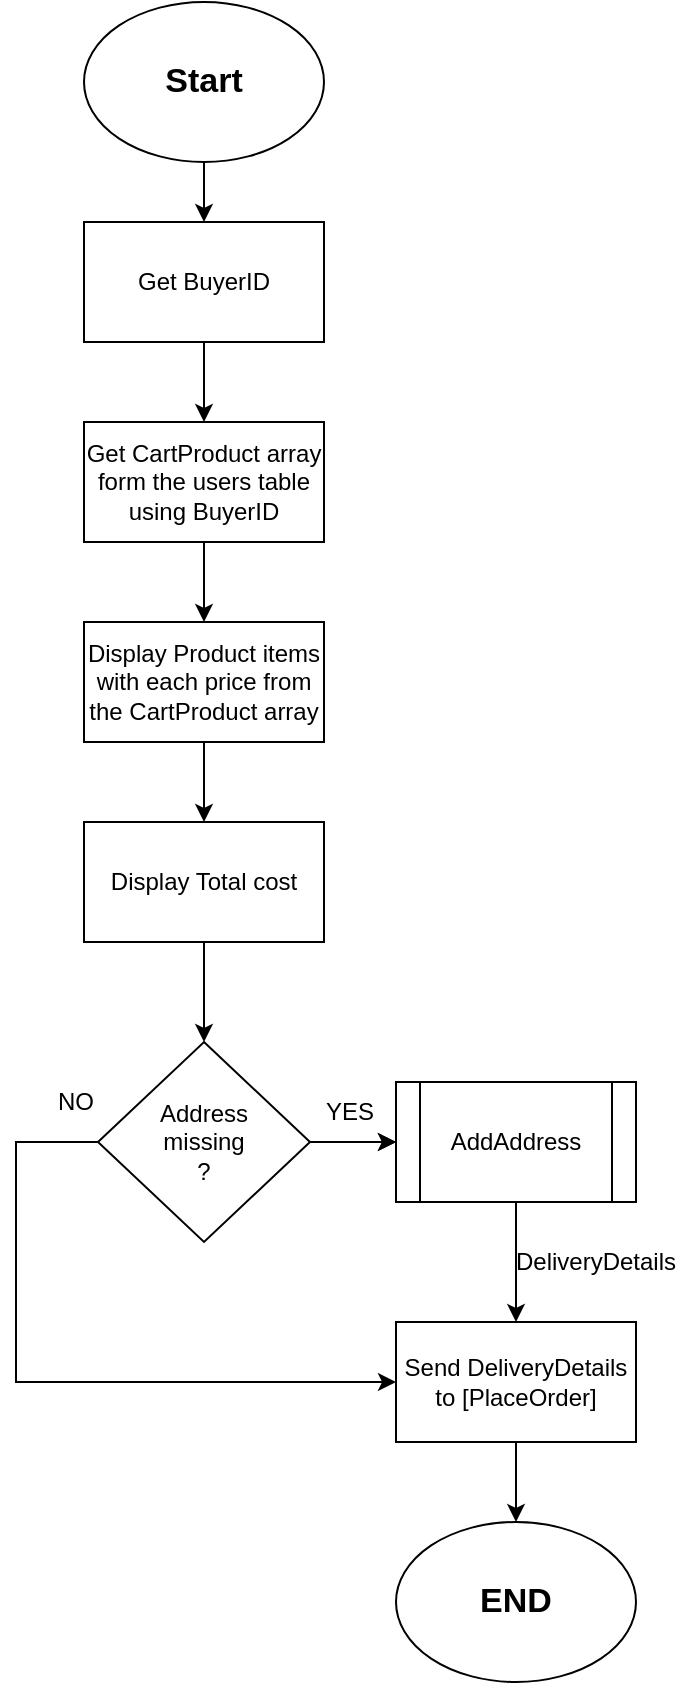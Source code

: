 <mxfile version="13.6.2" type="device"><diagram id="C5RBs43oDa-KdzZeNtuy" name="Page-1"><mxGraphModel dx="1205" dy="696" grid="1" gridSize="10" guides="1" tooltips="1" connect="1" arrows="1" fold="1" page="1" pageScale="1" pageWidth="827" pageHeight="1169" math="0" shadow="0"><root><mxCell id="WIyWlLk6GJQsqaUBKTNV-0"/><mxCell id="WIyWlLk6GJQsqaUBKTNV-1" parent="WIyWlLk6GJQsqaUBKTNV-0"/><mxCell id="7so0exMIRM-UFbs2l2H5-19" value="" style="edgeStyle=orthogonalEdgeStyle;rounded=0;orthogonalLoop=1;jettySize=auto;html=1;" parent="WIyWlLk6GJQsqaUBKTNV-1" source="7so0exMIRM-UFbs2l2H5-0" target="7so0exMIRM-UFbs2l2H5-1" edge="1"><mxGeometry relative="1" as="geometry"/></mxCell><mxCell id="7so0exMIRM-UFbs2l2H5-0" value="&lt;b&gt;&lt;font style=&quot;font-size: 17px&quot;&gt;Start&lt;/font&gt;&lt;/b&gt;" style="ellipse;whiteSpace=wrap;html=1;" parent="WIyWlLk6GJQsqaUBKTNV-1" vertex="1"><mxGeometry x="354" y="30" width="120" height="80" as="geometry"/></mxCell><mxCell id="7so0exMIRM-UFbs2l2H5-10" value="" style="edgeStyle=orthogonalEdgeStyle;rounded=0;orthogonalLoop=1;jettySize=auto;html=1;" parent="WIyWlLk6GJQsqaUBKTNV-1" source="7so0exMIRM-UFbs2l2H5-1" target="7so0exMIRM-UFbs2l2H5-2" edge="1"><mxGeometry relative="1" as="geometry"/></mxCell><mxCell id="7so0exMIRM-UFbs2l2H5-1" value="Get BuyerID" style="rounded=0;whiteSpace=wrap;html=1;" parent="WIyWlLk6GJQsqaUBKTNV-1" vertex="1"><mxGeometry x="354" y="140" width="120" height="60" as="geometry"/></mxCell><mxCell id="7so0exMIRM-UFbs2l2H5-9" value="" style="edgeStyle=orthogonalEdgeStyle;rounded=0;orthogonalLoop=1;jettySize=auto;html=1;" parent="WIyWlLk6GJQsqaUBKTNV-1" source="7so0exMIRM-UFbs2l2H5-2" target="7so0exMIRM-UFbs2l2H5-3" edge="1"><mxGeometry relative="1" as="geometry"/></mxCell><mxCell id="7so0exMIRM-UFbs2l2H5-2" value="Get CartProduct array form the users table using BuyerID" style="rounded=0;whiteSpace=wrap;html=1;" parent="WIyWlLk6GJQsqaUBKTNV-1" vertex="1"><mxGeometry x="354" y="240" width="120" height="60" as="geometry"/></mxCell><mxCell id="7so0exMIRM-UFbs2l2H5-8" value="" style="edgeStyle=orthogonalEdgeStyle;rounded=0;orthogonalLoop=1;jettySize=auto;html=1;" parent="WIyWlLk6GJQsqaUBKTNV-1" source="7so0exMIRM-UFbs2l2H5-3" target="7so0exMIRM-UFbs2l2H5-4" edge="1"><mxGeometry relative="1" as="geometry"/></mxCell><mxCell id="7so0exMIRM-UFbs2l2H5-3" value="Display Product items with each price from the CartProduct array" style="rounded=0;whiteSpace=wrap;html=1;" parent="WIyWlLk6GJQsqaUBKTNV-1" vertex="1"><mxGeometry x="354" y="340" width="120" height="60" as="geometry"/></mxCell><mxCell id="7so0exMIRM-UFbs2l2H5-7" value="" style="edgeStyle=orthogonalEdgeStyle;rounded=0;orthogonalLoop=1;jettySize=auto;html=1;" parent="WIyWlLk6GJQsqaUBKTNV-1" source="7so0exMIRM-UFbs2l2H5-4" target="7so0exMIRM-UFbs2l2H5-5" edge="1"><mxGeometry relative="1" as="geometry"/></mxCell><mxCell id="7so0exMIRM-UFbs2l2H5-4" value="Display Total cost" style="rounded=0;whiteSpace=wrap;html=1;" parent="WIyWlLk6GJQsqaUBKTNV-1" vertex="1"><mxGeometry x="354" y="440" width="120" height="60" as="geometry"/></mxCell><mxCell id="7so0exMIRM-UFbs2l2H5-11" value="" style="edgeStyle=orthogonalEdgeStyle;rounded=0;orthogonalLoop=1;jettySize=auto;html=1;" parent="WIyWlLk6GJQsqaUBKTNV-1" source="7so0exMIRM-UFbs2l2H5-5" target="7so0exMIRM-UFbs2l2H5-6" edge="1"><mxGeometry relative="1" as="geometry"/></mxCell><mxCell id="7so0exMIRM-UFbs2l2H5-13" style="edgeStyle=orthogonalEdgeStyle;rounded=0;orthogonalLoop=1;jettySize=auto;html=1;entryX=0;entryY=0.5;entryDx=0;entryDy=0;" parent="WIyWlLk6GJQsqaUBKTNV-1" source="7so0exMIRM-UFbs2l2H5-5" target="7so0exMIRM-UFbs2l2H5-14" edge="1"><mxGeometry relative="1" as="geometry"><mxPoint x="400" y="530" as="targetPoint"/><Array as="points"><mxPoint x="320" y="600"/><mxPoint x="320" y="720"/></Array></mxGeometry></mxCell><mxCell id="7so0exMIRM-UFbs2l2H5-22" value="" style="edgeStyle=orthogonalEdgeStyle;rounded=0;orthogonalLoop=1;jettySize=auto;html=1;" parent="WIyWlLk6GJQsqaUBKTNV-1" source="7so0exMIRM-UFbs2l2H5-5" target="7so0exMIRM-UFbs2l2H5-6" edge="1"><mxGeometry relative="1" as="geometry"/></mxCell><mxCell id="7so0exMIRM-UFbs2l2H5-5" value="Address&lt;br&gt;missing&lt;br&gt;?" style="rhombus;whiteSpace=wrap;html=1;" parent="WIyWlLk6GJQsqaUBKTNV-1" vertex="1"><mxGeometry x="361" y="550" width="106" height="100" as="geometry"/></mxCell><mxCell id="7so0exMIRM-UFbs2l2H5-15" value="" style="edgeStyle=orthogonalEdgeStyle;rounded=0;orthogonalLoop=1;jettySize=auto;html=1;" parent="WIyWlLk6GJQsqaUBKTNV-1" source="7so0exMIRM-UFbs2l2H5-6" target="7so0exMIRM-UFbs2l2H5-14" edge="1"><mxGeometry relative="1" as="geometry"/></mxCell><mxCell id="7so0exMIRM-UFbs2l2H5-6" value="AddAddress" style="shape=process;whiteSpace=wrap;html=1;backgroundOutline=1;" parent="WIyWlLk6GJQsqaUBKTNV-1" vertex="1"><mxGeometry x="510" y="570" width="120" height="60" as="geometry"/></mxCell><mxCell id="7so0exMIRM-UFbs2l2H5-18" value="" style="edgeStyle=orthogonalEdgeStyle;rounded=0;orthogonalLoop=1;jettySize=auto;html=1;" parent="WIyWlLk6GJQsqaUBKTNV-1" source="7so0exMIRM-UFbs2l2H5-14" target="7so0exMIRM-UFbs2l2H5-17" edge="1"><mxGeometry relative="1" as="geometry"/></mxCell><mxCell id="7so0exMIRM-UFbs2l2H5-14" value="Send DeliveryDetails to [PlaceOrder]" style="rounded=0;whiteSpace=wrap;html=1;" parent="WIyWlLk6GJQsqaUBKTNV-1" vertex="1"><mxGeometry x="510" y="690" width="120" height="60" as="geometry"/></mxCell><mxCell id="7so0exMIRM-UFbs2l2H5-16" value="DeliveryDetails" style="text;html=1;strokeColor=none;fillColor=none;align=center;verticalAlign=middle;whiteSpace=wrap;rounded=0;" parent="WIyWlLk6GJQsqaUBKTNV-1" vertex="1"><mxGeometry x="590" y="650" width="40" height="20" as="geometry"/></mxCell><mxCell id="7so0exMIRM-UFbs2l2H5-17" value="&lt;b&gt;&lt;font style=&quot;font-size: 17px&quot;&gt;END&lt;/font&gt;&lt;/b&gt;" style="ellipse;whiteSpace=wrap;html=1;" parent="WIyWlLk6GJQsqaUBKTNV-1" vertex="1"><mxGeometry x="510" y="790" width="120" height="80" as="geometry"/></mxCell><mxCell id="7so0exMIRM-UFbs2l2H5-20" value="YES" style="text;html=1;strokeColor=none;fillColor=none;align=center;verticalAlign=middle;whiteSpace=wrap;rounded=0;" parent="WIyWlLk6GJQsqaUBKTNV-1" vertex="1"><mxGeometry x="467" y="575" width="40" height="20" as="geometry"/></mxCell><mxCell id="7so0exMIRM-UFbs2l2H5-21" value="NO" style="text;html=1;strokeColor=none;fillColor=none;align=center;verticalAlign=middle;whiteSpace=wrap;rounded=0;" parent="WIyWlLk6GJQsqaUBKTNV-1" vertex="1"><mxGeometry x="330" y="570" width="40" height="20" as="geometry"/></mxCell></root></mxGraphModel></diagram></mxfile>